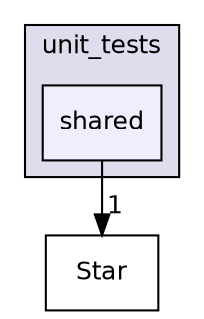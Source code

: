 digraph "/Users/kpenev/projects/git/poet/poet_src/unit_tests/shared" {
  compound=true
  node [ fontsize="12", fontname="Helvetica"];
  edge [ labelfontsize="12", labelfontname="Helvetica"];
  subgraph clusterdir_693541eb8d60ff8559a9dd6106ca4bd1 {
    graph [ bgcolor="#ddddee", pencolor="black", label="unit_tests" fontname="Helvetica", fontsize="12", URL="dir_693541eb8d60ff8559a9dd6106ca4bd1.html"]
  dir_f9fd1aa8336f1248d6b0b9078864ad55 [shape=box, label="shared", style="filled", fillcolor="#eeeeff", pencolor="black", URL="dir_f9fd1aa8336f1248d6b0b9078864ad55.html"];
  }
  dir_933c94a385a94813ee58c302720c091a [shape=box label="Star" URL="dir_933c94a385a94813ee58c302720c091a.html"];
  dir_f9fd1aa8336f1248d6b0b9078864ad55->dir_933c94a385a94813ee58c302720c091a [headlabel="1", labeldistance=1.5 headhref="dir_000004_000007.html"];
}
